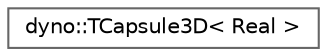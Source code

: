 digraph "Graphical Class Hierarchy"
{
 // LATEX_PDF_SIZE
  bgcolor="transparent";
  edge [fontname=Helvetica,fontsize=10,labelfontname=Helvetica,labelfontsize=10];
  node [fontname=Helvetica,fontsize=10,shape=box,height=0.2,width=0.4];
  rankdir="LR";
  Node0 [id="Node000000",label="dyno::TCapsule3D\< Real \>",height=0.2,width=0.4,color="grey40", fillcolor="white", style="filled",URL="$classdyno_1_1_t_capsule3_d.html",tooltip=" "];
}
